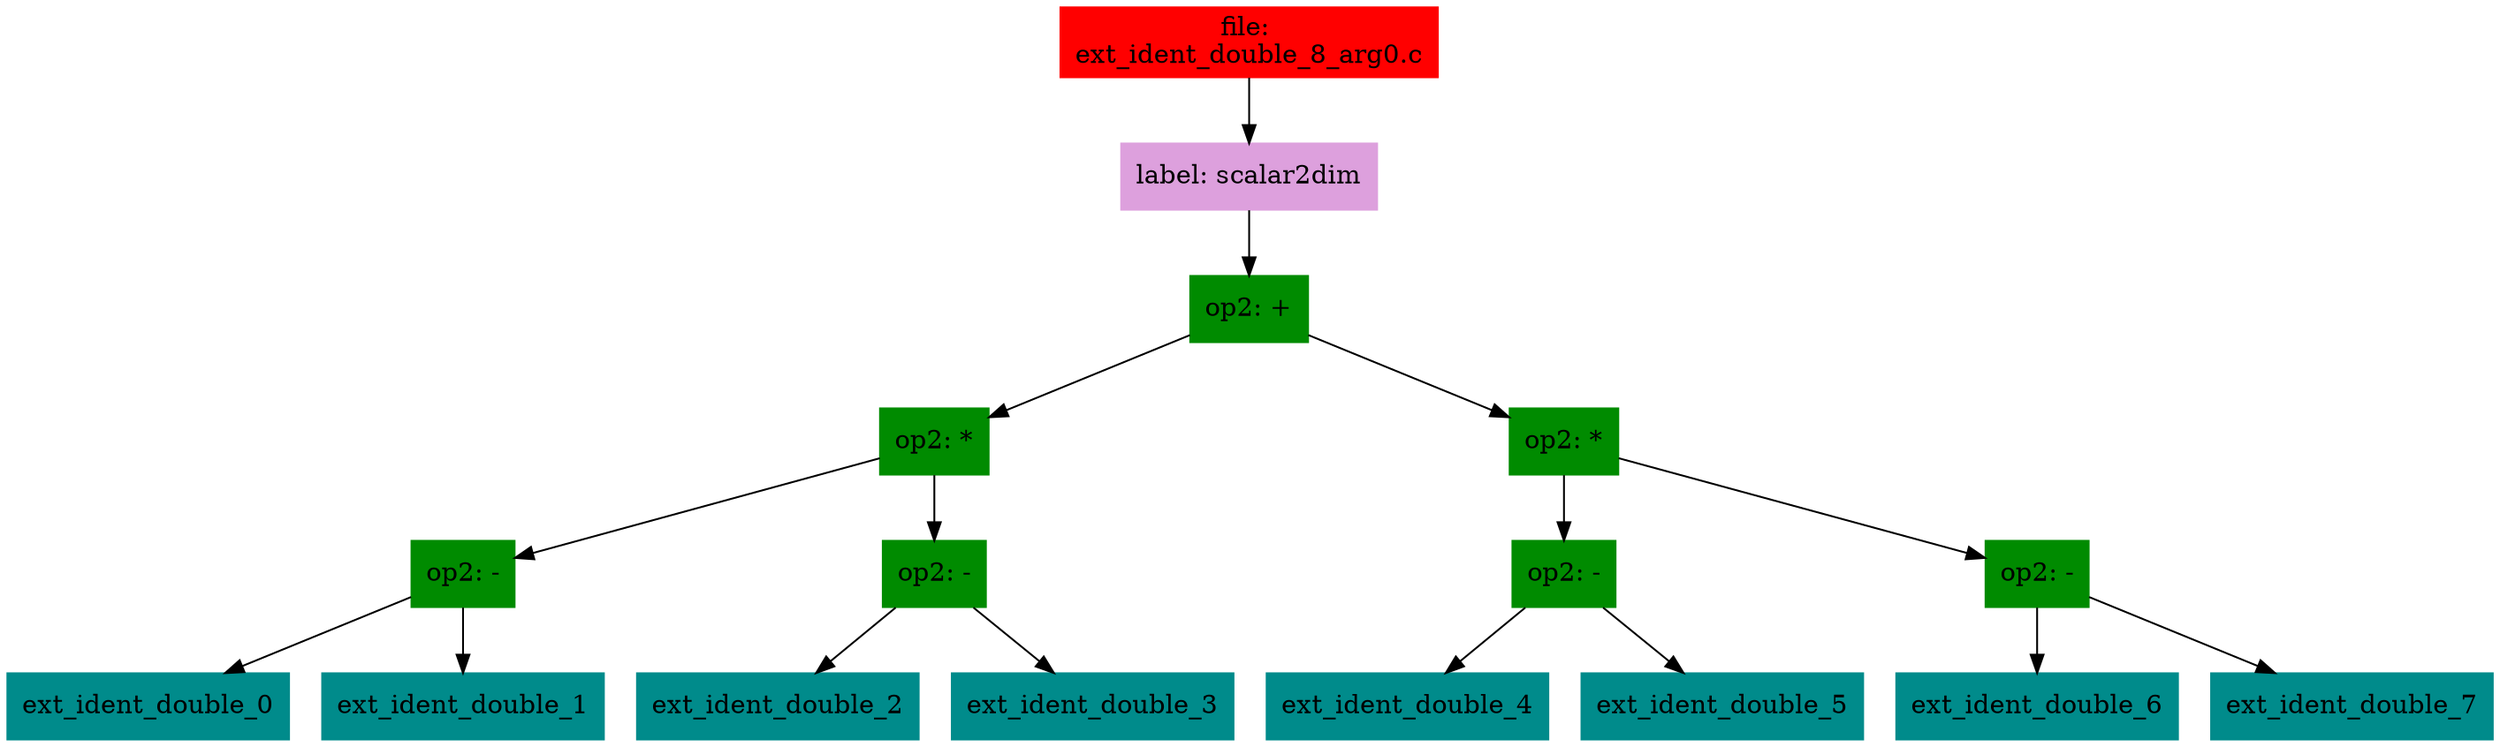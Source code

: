 digraph G {
node [shape=box]

0 [label="file: 
ext_ident_double_8_arg0.c",color=red, style=filled]
1 [label="label: scalar2dim",color=plum, style=filled]
0 -> 1
2 [label="op2: +",color=green4, style=filled]
1 -> 2
3 [label="op2: *",color=green4, style=filled]
2 -> 3
4 [label="op2: -",color=green4, style=filled]
3 -> 4
5 [label="ext_ident_double_0",color=cyan4, style=filled]
4 -> 5
10 [label="ext_ident_double_1",color=cyan4, style=filled]
4 -> 10
15 [label="op2: -",color=green4, style=filled]
3 -> 15
16 [label="ext_ident_double_2",color=cyan4, style=filled]
15 -> 16
21 [label="ext_ident_double_3",color=cyan4, style=filled]
15 -> 21
26 [label="op2: *",color=green4, style=filled]
2 -> 26
27 [label="op2: -",color=green4, style=filled]
26 -> 27
28 [label="ext_ident_double_4",color=cyan4, style=filled]
27 -> 28
33 [label="ext_ident_double_5",color=cyan4, style=filled]
27 -> 33
38 [label="op2: -",color=green4, style=filled]
26 -> 38
39 [label="ext_ident_double_6",color=cyan4, style=filled]
38 -> 39
44 [label="ext_ident_double_7",color=cyan4, style=filled]
38 -> 44


}

